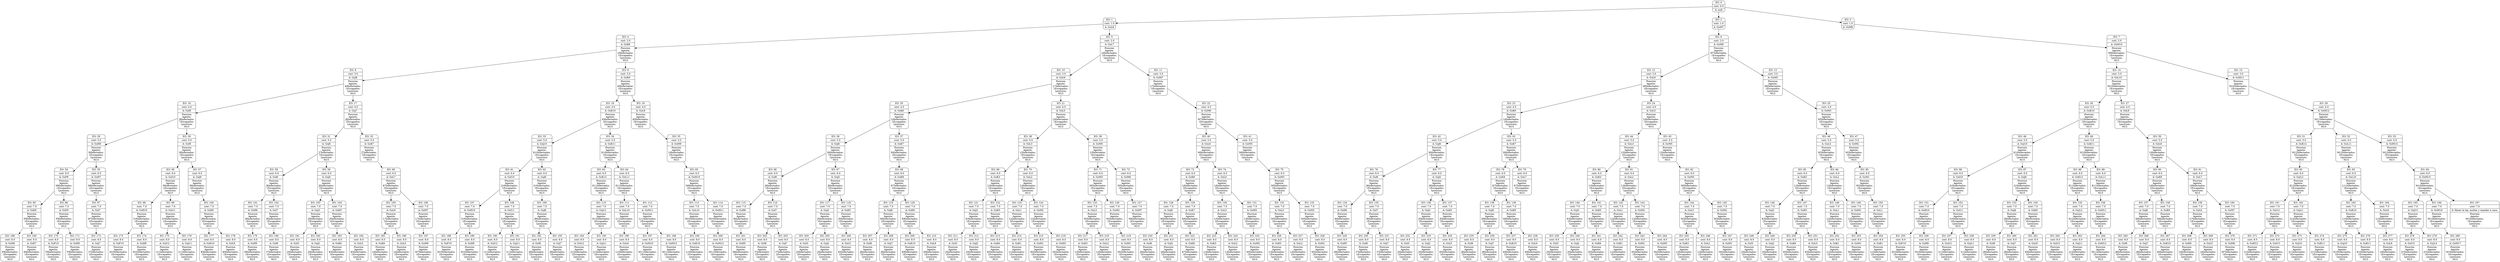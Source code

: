 digraph g {
node [shape = Mrecord];
nodo0[label="{EO: 0|cost: 0.0|A: null}"]
nodo1[label="{EO: 1|cost: 1.0|A: GoL8}"]
nodo4[label="{EO: 4|cost: 2.0|A: GoK8|
Posicion\nAgente:\nL8
Infectados:\n1
Escapados:\n1
	posicion:\nM15
}"]
nodo8[label="{EO: 8|cost: 3.0|A: GoJ8|
Posicion\nAgente:\nK8
Infectados:\n1
Escapados:\n1
	posicion:\nM15
}"]
nodo16[label="{EO: 16|cost: 4.0|A: GoI8|
Posicion\nAgente:\nJ8
Infectados:\n1
Escapados:\n1
	posicion:\nM15
}"]
nodo29[label="{EO: 29|cost: 5.0|A: GoH8|
Posicion\nAgente:\nI8
Infectados:\n1
Escapados:\n1
	posicion:\nM15
}"]
nodo54[label="{EO: 54|cost: 6.0|A: GoF8|
Posicion\nAgente:\nH8
Infectados:\n1
Escapados:\n1
	posicion:\nM15
}"]
nodo95[label="{EO: 95|cost: 7.0|A: GoE8|
Posicion\nAgente:\nF8
Infectados:\n1
Escapados:\n1
	posicion:\nM15
}"]
nodo168[label="{EO: 168|cost: 8.0|A: GoD8|
Posicion\nAgente:\nE8
Infectados:\n1
Escapados:\n1
	posicion:\nM15
}"]

nodo95 -> nodo168;
nodo169[label="{EO: 169|cost: 8.0|A: GoE7|
Posicion\nAgente:\nE8
Infectados:\n1
Escapados:\n1
	posicion:\nM15
}"]

nodo95 -> nodo169;

nodo54 -> nodo95;
nodo96[label="{EO: 96|cost: 7.0|A: GoF9|
Posicion\nAgente:\nF8
Infectados:\n1
Escapados:\n1
	posicion:\nM15
}"]
nodo170[label="{EO: 170|cost: 8.0|A: GoF10|
Posicion\nAgente:\nF9
Infectados:\n1
Escapados:\n1
	posicion:\nM15
}"]

nodo96 -> nodo170;
nodo171[label="{EO: 171|cost: 8.0|A: GoH9|
Posicion\nAgente:\nF9
Infectados:\n1
Escapados:\n1
	posicion:\nM15
}"]

nodo96 -> nodo171;

nodo54 -> nodo96;

nodo29 -> nodo54;
nodo55[label="{EO: 55|cost: 6.0|A: GoH7|
Posicion\nAgente:\nH8
Infectados:\n1
Escapados:\n1
	posicion:\nM15
}"]
nodo97[label="{EO: 97|cost: 7.0|A: GoI7|
Posicion\nAgente:\nH7
Infectados:\n1
Escapados:\n1
	posicion:\nM15
}"]
nodo172[label="{EO: 172|cost: 8.0|A: GoJ7|
Posicion\nAgente:\nI7
Infectados:\n1
Escapados:\n1
	posicion:\nM15
}"]

nodo97 -> nodo172;

nodo55 -> nodo97;

nodo29 -> nodo55;

nodo16 -> nodo29;
nodo30[label="{EO: 30|cost: 5.0|A: GoI9|
Posicion\nAgente:\nI8
Infectados:\n1
Escapados:\n1
	posicion:\nM15
}"]
nodo56[label="{EO: 56|cost: 6.0|A: GoI10|
Posicion\nAgente:\nI9
Infectados:\n1
Escapados:\n1
	posicion:\nM15
}"]
nodo98[label="{EO: 98|cost: 7.0|A: GoH10|
Posicion\nAgente:\nI10
Infectados:\n1
Escapados:\n1
	posicion:\nM15
}"]
nodo173[label="{EO: 173|cost: 8.0|A: GoF10|
Posicion\nAgente:\nH10
Infectados:\n1
Escapados:\n1
	posicion:\nM15
}"]

nodo98 -> nodo173;
nodo174[label="{EO: 174|cost: 8.0|A: GoH9|
Posicion\nAgente:\nH10
Infectados:\n1
Escapados:\n1
	posicion:\nM15
}"]

nodo98 -> nodo174;

nodo56 -> nodo98;
nodo99[label="{EO: 99|cost: 7.0|A: GoI11|
Posicion\nAgente:\nI10
Infectados:\n1
Escapados:\n1
	posicion:\nM15
}"]
nodo175[label="{EO: 175|cost: 8.0|A: GoI12|
Posicion\nAgente:\nI11
Infectados:\n1
Escapados:\n1
	posicion:\nM15
}"]

nodo99 -> nodo175;
nodo176[label="{EO: 176|cost: 8.0|A: GoJ11|
Posicion\nAgente:\nI11
Infectados:\n1
Escapados:\n1
	posicion:\nM15
}"]

nodo99 -> nodo176;

nodo56 -> nodo99;

nodo30 -> nodo56;
nodo57[label="{EO: 57|cost: 6.0|A: GoJ9|
Posicion\nAgente:\nI9
Infectados:\n1
Escapados:\n1
	posicion:\nM15
}"]
nodo100[label="{EO: 100|cost: 7.0|A: GoK9|
Posicion\nAgente:\nJ9
Infectados:\n1
Escapados:\n1
	posicion:\nM15
}"]
nodo177[label="{EO: 177|cost: 8.0|A: GoK10|
Posicion\nAgente:\nK9
Infectados:\n1
Escapados:\n1
	posicion:\nM15
}"]

nodo100 -> nodo177;
nodo178[label="{EO: 178|cost: 8.0|A: GoL9|
Posicion\nAgente:\nK9
Infectados:\n1
Escapados:\n1
	posicion:\nM15
}"]

nodo100 -> nodo178;

nodo57 -> nodo100;

nodo30 -> nodo57;

nodo16 -> nodo30;

nodo8 -> nodo16;
nodo17[label="{EO: 17|cost: 4.0|A: GoJ7|
Posicion\nAgente:\nJ8
Infectados:\n1
Escapados:\n1
	posicion:\nM15
}"]
nodo31[label="{EO: 31|cost: 5.0|A: GoJ6|
Posicion\nAgente:\nJ7
Infectados:\n1
Escapados:\n1
	posicion:\nM15
}"]
nodo58[label="{EO: 58|cost: 6.0|A: GoI6|
Posicion\nAgente:\nJ6
Infectados:\n1
Escapados:\n1
	posicion:\nM15
}"]
nodo101[label="{EO: 101|cost: 7.0|A: GoH6|
Posicion\nAgente:\nI6
Infectados:\n1
Escapados:\n1
	posicion:\nM15
}"]
nodo179[label="{EO: 179|cost: 8.0|A: GoH5|
Posicion\nAgente:\nH6
Infectados:\n1
Escapados:\n1
	posicion:\nM15
}"]

nodo101 -> nodo179;

nodo58 -> nodo101;
nodo102[label="{EO: 102|cost: 7.0|A: GoI7|
Posicion\nAgente:\nI6
Infectados:\n1
Escapados:\n1
	posicion:\nM15
}"]
nodo180[label="{EO: 180|cost: 8.0|A: GoI8|
Posicion\nAgente:\nI7
Infectados:\n1
Escapados:\n1
	posicion:\nM15
}"]

nodo102 -> nodo180;

nodo58 -> nodo102;

nodo31 -> nodo58;
nodo59[label="{EO: 59|cost: 6.0|A: GoJ5|
Posicion\nAgente:\nJ6
Infectados:\n1
Escapados:\n1
	posicion:\nM15
}"]
nodo103[label="{EO: 103|cost: 7.0|A: GoJ3|
Posicion\nAgente:\nJ5
Infectados:\n1
Escapados:\n1
	posicion:\nM15
}"]
nodo181[label="{EO: 181|cost: 8.0|A: GoI3|
Posicion\nAgente:\nJ3
Infectados:\n1
Escapados:\n1
	posicion:\nM15
}"]

nodo103 -> nodo181;
nodo182[label="{EO: 182|cost: 8.0|A: GoJ2|
Posicion\nAgente:\nJ3
Infectados:\n1
Escapados:\n1
	posicion:\nM15
}"]

nodo103 -> nodo182;

nodo59 -> nodo103;
nodo104[label="{EO: 104|cost: 7.0|A: GoK5|
Posicion\nAgente:\nJ5
Infectados:\n1
Escapados:\n1
	posicion:\nM15
}"]
nodo183[label="{EO: 183|cost: 8.0|A: GoK6|
Posicion\nAgente:\nK5
Infectados:\n1
Escapados:\n1
	posicion:\nM15
}"]

nodo104 -> nodo183;
nodo184[label="{EO: 184|cost: 8.0|A: GoL5|
Posicion\nAgente:\nK5
Infectados:\n1
Escapados:\n1
	posicion:\nM15
}"]

nodo104 -> nodo184;

nodo59 -> nodo104;

nodo31 -> nodo59;

nodo17 -> nodo31;
nodo32[label="{EO: 32|cost: 5.0|A: GoK7|
Posicion\nAgente:\nJ7
Infectados:\n1
Escapados:\n1
	posicion:\nM15
}"]
nodo60[label="{EO: 60|cost: 6.0|A: GoL7|
Posicion\nAgente:\nK7
Infectados:\n1
Escapados:\n1
	posicion:\nM15
}"]
nodo105[label="{EO: 105|cost: 7.0|A: GoL6|
Posicion\nAgente:\nL7
Infectados:\n1
Escapados:\n1
	posicion:\nM15
}"]
nodo185[label="{EO: 185|cost: 8.0|A: GoK6|
Posicion\nAgente:\nL6
Infectados:\n1
Escapados:\n1
	posicion:\nM15
}"]

nodo105 -> nodo185;
nodo186[label="{EO: 186|cost: 8.0|A: GoL5|
Posicion\nAgente:\nL6
Infectados:\n1
Escapados:\n1
	posicion:\nM15
}"]

nodo105 -> nodo186;

nodo60 -> nodo105;
nodo106[label="{EO: 106|cost: 7.0|A: GoM7|
Posicion\nAgente:\nL7
Infectados:\n1
Escapados:\n1
	posicion:\nM15
}"]
nodo187[label="{EO: 187|cost: 8.0|A: GoM6|
Posicion\nAgente:\nM7
Infectados:\n1
Escapados:\n1
	posicion:\nM15
}"]

nodo106 -> nodo187;

nodo60 -> nodo106;

nodo32 -> nodo60;

nodo17 -> nodo32;

nodo8 -> nodo17;

nodo4 -> nodo8;
nodo9[label="{EO: 9|cost: 3.0|A: GoK9|
Posicion\nAgente:\nK8
Infectados:\n1
Escapados:\n1
	posicion:\nM15
}"]
nodo18[label="{EO: 18|cost: 4.0|A: GoK10|
Posicion\nAgente:\nK9
Infectados:\n1
Escapados:\n1
	posicion:\nM15
}"]
nodo33[label="{EO: 33|cost: 5.0|A: GoJ10|
Posicion\nAgente:\nK10
Infectados:\n1
Escapados:\n1
	posicion:\nM15
}"]
nodo61[label="{EO: 61|cost: 6.0|A: GoI10|
Posicion\nAgente:\nJ10
Infectados:\n1
Escapados:\n1
	posicion:\nM15
}"]
nodo107[label="{EO: 107|cost: 7.0|A: GoH10|
Posicion\nAgente:\nI10
Infectados:\n1
Escapados:\n1
	posicion:\nM15
}"]
nodo188[label="{EO: 188|cost: 8.0|A: GoF10|
Posicion\nAgente:\nH10
Infectados:\n1
Escapados:\n1
	posicion:\nM15
}"]

nodo107 -> nodo188;
nodo189[label="{EO: 189|cost: 8.0|A: GoH9|
Posicion\nAgente:\nH10
Infectados:\n1
Escapados:\n1
	posicion:\nM15
}"]

nodo107 -> nodo189;

nodo61 -> nodo107;
nodo108[label="{EO: 108|cost: 7.0|A: GoI11|
Posicion\nAgente:\nI10
Infectados:\n1
Escapados:\n1
	posicion:\nM15
}"]
nodo190[label="{EO: 190|cost: 8.0|A: GoI12|
Posicion\nAgente:\nI11
Infectados:\n1
Escapados:\n1
	posicion:\nM15
}"]

nodo108 -> nodo190;
nodo191[label="{EO: 191|cost: 8.0|A: GoJ11|
Posicion\nAgente:\nI11
Infectados:\n1
Escapados:\n1
	posicion:\nM15
}"]

nodo108 -> nodo191;

nodo61 -> nodo108;

nodo33 -> nodo61;
nodo62[label="{EO: 62|cost: 6.0|A: GoJ9|
Posicion\nAgente:\nJ10
Infectados:\n1
Escapados:\n1
	posicion:\nM15
}"]
nodo109[label="{EO: 109|cost: 7.0|A: GoJ8|
Posicion\nAgente:\nJ9
Infectados:\n1
Escapados:\n1
	posicion:\nM15
}"]
nodo192[label="{EO: 192|cost: 8.0|A: GoI8|
Posicion\nAgente:\nJ8
Infectados:\n1
Escapados:\n1
	posicion:\nM15
}"]

nodo109 -> nodo192;
nodo193[label="{EO: 193|cost: 8.0|A: GoJ7|
Posicion\nAgente:\nJ8
Infectados:\n1
Escapados:\n1
	posicion:\nM15
}"]

nodo109 -> nodo193;

nodo62 -> nodo109;

nodo33 -> nodo62;

nodo18 -> nodo33;
nodo34[label="{EO: 34|cost: 5.0|A: GoK11|
Posicion\nAgente:\nK10
Infectados:\n1
Escapados:\n1
	posicion:\nM15
}"]
nodo63[label="{EO: 63|cost: 6.0|A: GoK12|
Posicion\nAgente:\nK11
Infectados:\n1
Escapados:\n1
	posicion:\nM15
}"]
nodo110[label="{EO: 110|cost: 7.0|A: GoJ12|
Posicion\nAgente:\nK12
Infectados:\n1
Escapados:\n1
	posicion:\nM15
}"]
nodo194[label="{EO: 194|cost: 8.0|A: GoI12|
Posicion\nAgente:\nJ12
Infectados:\n1
Escapados:\n1
	posicion:\nM15
}"]

nodo110 -> nodo194;
nodo195[label="{EO: 195|cost: 8.0|A: GoJ11|
Posicion\nAgente:\nJ12
Infectados:\n1
Escapados:\n1
	posicion:\nM15
}"]

nodo110 -> nodo195;

nodo63 -> nodo110;

nodo34 -> nodo63;
nodo64[label="{EO: 64|cost: 6.0|A: GoL11|
Posicion\nAgente:\nK11
Infectados:\n1
Escapados:\n1
	posicion:\nM15
}"]
nodo111[label="{EO: 111|cost: 7.0|A: GoL10|
Posicion\nAgente:\nL11
Infectados:\n1
Escapados:\n1
	posicion:\nM15
}"]
nodo196[label="{EO: 196|cost: 8.0|A: GoL9|
Posicion\nAgente:\nL10
Infectados:\n1
Escapados:\n1
	posicion:\nM15
}"]

nodo111 -> nodo196;

nodo64 -> nodo111;
nodo112[label="{EO: 112|cost: 7.0|A: GoM11|
Posicion\nAgente:\nL11
Infectados:\n1
Escapados:\n1
	posicion:\nM15
}"]
nodo197[label="{EO: 197|cost: 8.0|A: GoM10|
Posicion\nAgente:\nM11
Infectados:\n1
Escapados:\n1
	posicion:\nM15
}"]

nodo112 -> nodo197;
nodo198[label="{EO: 198|cost: 8.0|A: GoM12|
Posicion\nAgente:\nM11
Infectados:\n1
Escapados:\n1
	posicion:\nM15
}"]

nodo112 -> nodo198;

nodo64 -> nodo112;

nodo34 -> nodo64;

nodo18 -> nodo34;

nodo9 -> nodo18;
nodo19[label="{EO: 19|cost: 4.0|A: GoL9|
Posicion\nAgente:\nK9
Infectados:\n1
Escapados:\n1
	posicion:\nM15
}"]
nodo35[label="{EO: 35|cost: 5.0|A: GoM9|
Posicion\nAgente:\nL9
Infectados:\n1
Escapados:\n1
	posicion:\nM15
}"]
nodo65[label="{EO: 65|cost: 6.0|A: GoM10|
Posicion\nAgente:\nM9
Infectados:\n1
Escapados:\n1
	posicion:\nM15
}"]
nodo113[label="{EO: 113|cost: 7.0|A: GoL10|
Posicion\nAgente:\nM10
Infectados:\n1
Escapados:\n1
	posicion:\nM15
}"]
nodo199[label="{EO: 199|cost: 8.0|A: GoK10|
Posicion\nAgente:\nL10
Infectados:\n1
Escapados:\n1
	posicion:\nM15
}"]

nodo113 -> nodo199;

nodo65 -> nodo113;
nodo114[label="{EO: 114|cost: 7.0|A: GoM11|
Posicion\nAgente:\nM10
Infectados:\n1
Escapados:\n1
	posicion:\nM15
}"]
nodo200[label="{EO: 200|cost: 8.0|A: GoM12|
Posicion\nAgente:\nM11
Infectados:\n1
Escapados:\n1
	posicion:\nM15
}"]

nodo114 -> nodo200;

nodo65 -> nodo114;

nodo35 -> nodo65;

nodo19 -> nodo35;

nodo9 -> nodo19;

nodo4 -> nodo9;

nodo1 -> nodo4;
nodo5[label="{EO: 5|cost: 2.0|A: GoL7|
Posicion\nAgente:\nL8
Infectados:\n1
Escapados:\n1
	posicion:\nM15
}"]
nodo10[label="{EO: 10|cost: 3.0|A: GoL6|
Posicion\nAgente:\nL7
Infectados:\n1
Escapados:\n1
	posicion:\nM15
}"]
nodo20[label="{EO: 20|cost: 4.0|A: GoK6|
Posicion\nAgente:\nL6
Infectados:\n1
Escapados:\n1
	posicion:\nM15
}"]
nodo36[label="{EO: 36|cost: 5.0|A: GoJ6|
Posicion\nAgente:\nK6
Infectados:\n1
Escapados:\n1
	posicion:\nM15
}"]
nodo66[label="{EO: 66|cost: 6.0|A: GoI6|
Posicion\nAgente:\nJ6
Infectados:\n1
Escapados:\n1
	posicion:\nM15
}"]
nodo115[label="{EO: 115|cost: 7.0|A: GoH6|
Posicion\nAgente:\nI6
Infectados:\n1
Escapados:\n1
	posicion:\nM15
}"]
nodo201[label="{EO: 201|cost: 8.0|A: GoH5|
Posicion\nAgente:\nH6
Infectados:\n1
Escapados:\n1
	posicion:\nM15
}"]

nodo115 -> nodo201;

nodo66 -> nodo115;
nodo116[label="{EO: 116|cost: 7.0|A: GoI7|
Posicion\nAgente:\nI6
Infectados:\n1
Escapados:\n1
	posicion:\nM15
}"]
nodo202[label="{EO: 202|cost: 8.0|A: GoI8|
Posicion\nAgente:\nI7
Infectados:\n1
Escapados:\n1
	posicion:\nM15
}"]

nodo116 -> nodo202;
nodo203[label="{EO: 203|cost: 8.0|A: GoJ7|
Posicion\nAgente:\nI7
Infectados:\n1
Escapados:\n1
	posicion:\nM15
}"]

nodo116 -> nodo203;

nodo66 -> nodo116;

nodo36 -> nodo66;
nodo67[label="{EO: 67|cost: 6.0|A: GoJ5|
Posicion\nAgente:\nJ6
Infectados:\n1
Escapados:\n1
	posicion:\nM15
}"]
nodo117[label="{EO: 117|cost: 7.0|A: GoJ3|
Posicion\nAgente:\nJ5
Infectados:\n1
Escapados:\n1
	posicion:\nM15
}"]
nodo204[label="{EO: 204|cost: 8.0|A: GoI3|
Posicion\nAgente:\nJ3
Infectados:\n1
Escapados:\n1
	posicion:\nM15
}"]

nodo117 -> nodo204;
nodo205[label="{EO: 205|cost: 8.0|A: GoJ2|
Posicion\nAgente:\nJ3
Infectados:\n1
Escapados:\n1
	posicion:\nM15
}"]

nodo117 -> nodo205;

nodo67 -> nodo117;
nodo118[label="{EO: 118|cost: 7.0|A: GoK5|
Posicion\nAgente:\nJ5
Infectados:\n1
Escapados:\n1
	posicion:\nM15
}"]
nodo206[label="{EO: 206|cost: 8.0|A: GoL5|
Posicion\nAgente:\nK5
Infectados:\n1
Escapados:\n1
	posicion:\nM15
}"]

nodo118 -> nodo206;

nodo67 -> nodo118;

nodo36 -> nodo67;

nodo20 -> nodo36;
nodo37[label="{EO: 37|cost: 5.0|A: GoK7|
Posicion\nAgente:\nK6
Infectados:\n1
Escapados:\n1
	posicion:\nM15
}"]
nodo68[label="{EO: 68|cost: 6.0|A: GoK8|
Posicion\nAgente:\nK7
Infectados:\n1
Escapados:\n1
	posicion:\nM15
}"]
nodo119[label="{EO: 119|cost: 7.0|A: GoJ8|
Posicion\nAgente:\nK8
Infectados:\n1
Escapados:\n1
	posicion:\nM15
}"]
nodo207[label="{EO: 207|cost: 8.0|A: GoI8|
Posicion\nAgente:\nJ8
Infectados:\n1
Escapados:\n1
	posicion:\nM15
}"]

nodo119 -> nodo207;
nodo208[label="{EO: 208|cost: 8.0|A: GoJ7|
Posicion\nAgente:\nJ8
Infectados:\n1
Escapados:\n1
	posicion:\nM15
}"]

nodo119 -> nodo208;

nodo68 -> nodo119;
nodo120[label="{EO: 120|cost: 7.0|A: GoK9|
Posicion\nAgente:\nK8
Infectados:\n1
Escapados:\n1
	posicion:\nM15
}"]
nodo209[label="{EO: 209|cost: 8.0|A: GoK10|
Posicion\nAgente:\nK9
Infectados:\n1
Escapados:\n1
	posicion:\nM15
}"]

nodo120 -> nodo209;
nodo210[label="{EO: 210|cost: 8.0|A: GoL9|
Posicion\nAgente:\nK9
Infectados:\n1
Escapados:\n1
	posicion:\nM15
}"]

nodo120 -> nodo210;

nodo68 -> nodo120;

nodo37 -> nodo68;

nodo20 -> nodo37;

nodo10 -> nodo20;
nodo21[label="{EO: 21|cost: 4.0|A: GoL5|
Posicion\nAgente:\nL6
Infectados:\n1
Escapados:\n1
	posicion:\nM15
}"]
nodo38[label="{EO: 38|cost: 5.0|A: GoL3|
Posicion\nAgente:\nL5
Infectados:\n1
Escapados:\n1
	posicion:\nM15
}"]
nodo69[label="{EO: 69|cost: 6.0|A: GoK3|
Posicion\nAgente:\nL3
Infectados:\n1
Escapados:\n1
	posicion:\nM15
}"]
nodo121[label="{EO: 121|cost: 7.0|A: GoJ3|
Posicion\nAgente:\nK3
Infectados:\n1
Escapados:\n1
	posicion:\nM15
}"]
nodo211[label="{EO: 211|cost: 8.0|A: GoI3|
Posicion\nAgente:\nJ3
Infectados:\n1
Escapados:\n1
	posicion:\nM15
}"]

nodo121 -> nodo211;
nodo212[label="{EO: 212|cost: 8.0|A: GoJ2|
Posicion\nAgente:\nJ3
Infectados:\n1
Escapados:\n1
	posicion:\nM15
}"]

nodo121 -> nodo212;

nodo69 -> nodo121;
nodo122[label="{EO: 122|cost: 7.0|A: GoK5|
Posicion\nAgente:\nK3
Infectados:\n1
Escapados:\n1
	posicion:\nM15
}"]
nodo213[label="{EO: 213|cost: 8.0|A: GoK6|
Posicion\nAgente:\nK5
Infectados:\n1
Escapados:\n1
	posicion:\nM15
}"]

nodo122 -> nodo213;

nodo69 -> nodo122;

nodo38 -> nodo69;
nodo70[label="{EO: 70|cost: 6.0|A: GoL2|
Posicion\nAgente:\nL3
Infectados:\n1
Escapados:\n1
	posicion:\nM15
}"]
nodo123[label="{EO: 123|cost: 7.0|A: GoL1|
Posicion\nAgente:\nL2
Infectados:\n1
Escapados:\n1
	posicion:\nM15
}"]
nodo214[label="{EO: 214|cost: 8.0|A: GoK1|
Posicion\nAgente:\nL1
Infectados:\n1
Escapados:\n1
	posicion:\nM15
}"]

nodo123 -> nodo214;

nodo70 -> nodo123;
nodo124[label="{EO: 124|cost: 7.0|A: GoM2|
Posicion\nAgente:\nL2
Infectados:\n1
Escapados:\n1
	posicion:\nM15
}"]
nodo215[label="{EO: 215|cost: 8.0|A: GoM1|
Posicion\nAgente:\nM2
Infectados:\n1
Escapados:\n1
	posicion:\nM15
}"]

nodo124 -> nodo215;
nodo216[label="{EO: 216|cost: 8.0|A: GoM3|
Posicion\nAgente:\nM2
Infectados:\n1
Escapados:\n1
	posicion:\nM15
}"]

nodo124 -> nodo216;

nodo70 -> nodo124;

nodo38 -> nodo70;

nodo21 -> nodo38;
nodo39[label="{EO: 39|cost: 5.0|A: GoM5|
Posicion\nAgente:\nL5
Infectados:\n1
Escapados:\n1
	posicion:\nM15
}"]
nodo71[label="{EO: 71|cost: 6.0|A: GoM3|
Posicion\nAgente:\nM5
Infectados:\n1
Escapados:\n1
	posicion:\nM15
}"]
nodo125[label="{EO: 125|cost: 7.0|A: GoL3|
Posicion\nAgente:\nM3
Infectados:\n1
Escapados:\n1
	posicion:\nM15
}"]
nodo217[label="{EO: 217|cost: 8.0|A: GoK3|
Posicion\nAgente:\nL3
Infectados:\n1
Escapados:\n1
	posicion:\nM15
}"]

nodo125 -> nodo217;
nodo218[label="{EO: 218|cost: 8.0|A: GoL2|
Posicion\nAgente:\nL3
Infectados:\n1
Escapados:\n1
	posicion:\nM15
}"]

nodo125 -> nodo218;

nodo71 -> nodo125;
nodo126[label="{EO: 126|cost: 7.0|A: GoM2|
Posicion\nAgente:\nM3
Infectados:\n1
Escapados:\n1
	posicion:\nM15
}"]
nodo219[label="{EO: 219|cost: 8.0|A: GoM1|
Posicion\nAgente:\nM2
Infectados:\n1
Escapados:\n1
	posicion:\nM15
}"]

nodo126 -> nodo219;

nodo71 -> nodo126;

nodo39 -> nodo71;
nodo72[label="{EO: 72|cost: 6.0|A: GoM6|
Posicion\nAgente:\nM5
Infectados:\n1
Escapados:\n1
	posicion:\nM15
}"]
nodo127[label="{EO: 127|cost: 7.0|A: GoM7|
Posicion\nAgente:\nM6
Infectados:\n1
Escapados:\n1
	posicion:\nM15
}"]

nodo72 -> nodo127;

nodo39 -> nodo72;

nodo21 -> nodo39;

nodo10 -> nodo21;

nodo5 -> nodo10;
nodo11[label="{EO: 11|cost: 3.0|A: GoM7|
Posicion\nAgente:\nL7
Infectados:\n1
Escapados:\n1
	posicion:\nM15
}"]
nodo22[label="{EO: 22|cost: 4.0|A: GoM6|
Posicion\nAgente:\nM7
Infectados:\n1
Escapados:\n1
	posicion:\nM15
}"]
nodo40[label="{EO: 40|cost: 5.0|A: GoL6|
Posicion\nAgente:\nM6
Infectados:\n1
Escapados:\n1
	posicion:\nM15
}"]
nodo73[label="{EO: 73|cost: 6.0|A: GoK6|
Posicion\nAgente:\nL6
Infectados:\n1
Escapados:\n1
	posicion:\nM15
}"]
nodo128[label="{EO: 128|cost: 7.0|A: GoJ6|
Posicion\nAgente:\nK6
Infectados:\n1
Escapados:\n1
	posicion:\nM15
}"]
nodo220[label="{EO: 220|cost: 8.0|A: GoI6|
Posicion\nAgente:\nJ6
Infectados:\n1
Escapados:\n1
	posicion:\nM15
}"]

nodo128 -> nodo220;
nodo221[label="{EO: 221|cost: 8.0|A: GoJ5|
Posicion\nAgente:\nJ6
Infectados:\n1
Escapados:\n1
	posicion:\nM15
}"]

nodo128 -> nodo221;

nodo73 -> nodo128;
nodo129[label="{EO: 129|cost: 7.0|A: GoK7|
Posicion\nAgente:\nK6
Infectados:\n1
Escapados:\n1
	posicion:\nM15
}"]
nodo222[label="{EO: 222|cost: 8.0|A: GoK8|
Posicion\nAgente:\nK7
Infectados:\n1
Escapados:\n1
	posicion:\nM15
}"]

nodo129 -> nodo222;

nodo73 -> nodo129;

nodo40 -> nodo73;
nodo74[label="{EO: 74|cost: 6.0|A: GoL5|
Posicion\nAgente:\nL6
Infectados:\n1
Escapados:\n1
	posicion:\nM15
}"]
nodo130[label="{EO: 130|cost: 7.0|A: GoL3|
Posicion\nAgente:\nL5
Infectados:\n1
Escapados:\n1
	posicion:\nM15
}"]
nodo223[label="{EO: 223|cost: 8.0|A: GoK3|
Posicion\nAgente:\nL3
Infectados:\n1
Escapados:\n1
	posicion:\nM15
}"]

nodo130 -> nodo223;
nodo224[label="{EO: 224|cost: 8.0|A: GoL2|
Posicion\nAgente:\nL3
Infectados:\n1
Escapados:\n1
	posicion:\nM15
}"]

nodo130 -> nodo224;

nodo74 -> nodo130;
nodo131[label="{EO: 131|cost: 7.0|A: GoM5|
Posicion\nAgente:\nL5
Infectados:\n1
Escapados:\n1
	posicion:\nM15
}"]
nodo225[label="{EO: 225|cost: 8.0|A: GoM3|
Posicion\nAgente:\nM5
Infectados:\n1
Escapados:\n1
	posicion:\nM15
}"]

nodo131 -> nodo225;

nodo74 -> nodo131;

nodo40 -> nodo74;

nodo22 -> nodo40;
nodo41[label="{EO: 41|cost: 5.0|A: GoM5|
Posicion\nAgente:\nM6
Infectados:\n1
Escapados:\n1
	posicion:\nM15
}"]
nodo75[label="{EO: 75|cost: 6.0|A: GoM3|
Posicion\nAgente:\nM5
Infectados:\n1
Escapados:\n1
	posicion:\nM15
}"]
nodo132[label="{EO: 132|cost: 7.0|A: GoL3|
Posicion\nAgente:\nM3
Infectados:\n1
Escapados:\n1
	posicion:\nM15
}"]
nodo226[label="{EO: 226|cost: 8.0|A: GoK3|
Posicion\nAgente:\nL3
Infectados:\n1
Escapados:\n1
	posicion:\nM15
}"]

nodo132 -> nodo226;
nodo227[label="{EO: 227|cost: 8.0|A: GoL2|
Posicion\nAgente:\nL3
Infectados:\n1
Escapados:\n1
	posicion:\nM15
}"]

nodo132 -> nodo227;

nodo75 -> nodo132;
nodo133[label="{EO: 133|cost: 7.0|A: GoM2|
Posicion\nAgente:\nM3
Infectados:\n1
Escapados:\n1
	posicion:\nM15
}"]
nodo228[label="{EO: 228|cost: 8.0|A: GoM1|
Posicion\nAgente:\nM2
Infectados:\n1
Escapados:\n1
	posicion:\nM15
}"]

nodo133 -> nodo228;

nodo75 -> nodo133;

nodo41 -> nodo75;

nodo22 -> nodo41;

nodo11 -> nodo22;

nodo5 -> nodo11;

nodo1 -> nodo5;

nodo0 -> nodo1;
nodo2[label="{EO: 2|cost: 1.0|A: GoM7}"]
nodo6[label="{EO: 6|cost: 2.0|A: GoM6|
Posicion\nAgente:\nM7
Infectados:\n1
Escapados:\n1
	posicion:\nM15
}"]
nodo12[label="{EO: 12|cost: 3.0|A: GoL6|
Posicion\nAgente:\nM6
Infectados:\n1
Escapados:\n1
	posicion:\nM15
}"]
nodo23[label="{EO: 23|cost: 4.0|A: GoK6|
Posicion\nAgente:\nL6
Infectados:\n1
Escapados:\n1
	posicion:\nM15
}"]
nodo42[label="{EO: 42|cost: 5.0|A: GoJ6|
Posicion\nAgente:\nK6
Infectados:\n1
Escapados:\n1
	posicion:\nM15
}"]
nodo76[label="{EO: 76|cost: 6.0|A: GoI6|
Posicion\nAgente:\nJ6
Infectados:\n1
Escapados:\n1
	posicion:\nM15
}"]
nodo134[label="{EO: 134|cost: 7.0|A: GoH6|
Posicion\nAgente:\nI6
Infectados:\n1
Escapados:\n1
	posicion:\nM15
}"]
nodo229[label="{EO: 229|cost: 8.0|A: GoH5|
Posicion\nAgente:\nH6
Infectados:\n1
Escapados:\n1
	posicion:\nM15
}"]

nodo134 -> nodo229;

nodo76 -> nodo134;
nodo135[label="{EO: 135|cost: 7.0|A: GoI7|
Posicion\nAgente:\nI6
Infectados:\n1
Escapados:\n1
	posicion:\nM15
}"]
nodo230[label="{EO: 230|cost: 8.0|A: GoI8|
Posicion\nAgente:\nI7
Infectados:\n1
Escapados:\n1
	posicion:\nM15
}"]

nodo135 -> nodo230;
nodo231[label="{EO: 231|cost: 8.0|A: GoJ7|
Posicion\nAgente:\nI7
Infectados:\n1
Escapados:\n1
	posicion:\nM15
}"]

nodo135 -> nodo231;

nodo76 -> nodo135;

nodo42 -> nodo76;
nodo77[label="{EO: 77|cost: 6.0|A: GoJ5|
Posicion\nAgente:\nJ6
Infectados:\n1
Escapados:\n1
	posicion:\nM15
}"]
nodo136[label="{EO: 136|cost: 7.0|A: GoJ3|
Posicion\nAgente:\nJ5
Infectados:\n1
Escapados:\n1
	posicion:\nM15
}"]
nodo232[label="{EO: 232|cost: 8.0|A: GoI3|
Posicion\nAgente:\nJ3
Infectados:\n1
Escapados:\n1
	posicion:\nM15
}"]

nodo136 -> nodo232;
nodo233[label="{EO: 233|cost: 8.0|A: GoJ2|
Posicion\nAgente:\nJ3
Infectados:\n1
Escapados:\n1
	posicion:\nM15
}"]

nodo136 -> nodo233;

nodo77 -> nodo136;
nodo137[label="{EO: 137|cost: 7.0|A: GoK5|
Posicion\nAgente:\nJ5
Infectados:\n1
Escapados:\n1
	posicion:\nM15
}"]
nodo234[label="{EO: 234|cost: 8.0|A: GoL5|
Posicion\nAgente:\nK5
Infectados:\n1
Escapados:\n1
	posicion:\nM15
}"]

nodo137 -> nodo234;

nodo77 -> nodo137;

nodo42 -> nodo77;

nodo23 -> nodo42;
nodo43[label="{EO: 43|cost: 5.0|A: GoK7|
Posicion\nAgente:\nK6
Infectados:\n1
Escapados:\n1
	posicion:\nM15
}"]
nodo78[label="{EO: 78|cost: 6.0|A: GoK8|
Posicion\nAgente:\nK7
Infectados:\n1
Escapados:\n1
	posicion:\nM15
}"]
nodo138[label="{EO: 138|cost: 7.0|A: GoJ8|
Posicion\nAgente:\nK8
Infectados:\n1
Escapados:\n1
	posicion:\nM15
}"]
nodo235[label="{EO: 235|cost: 8.0|A: GoI8|
Posicion\nAgente:\nJ8
Infectados:\n1
Escapados:\n1
	posicion:\nM15
}"]

nodo138 -> nodo235;
nodo236[label="{EO: 236|cost: 8.0|A: GoJ7|
Posicion\nAgente:\nJ8
Infectados:\n1
Escapados:\n1
	posicion:\nM15
}"]

nodo138 -> nodo236;

nodo78 -> nodo138;
nodo139[label="{EO: 139|cost: 7.0|A: GoK9|
Posicion\nAgente:\nK8
Infectados:\n1
Escapados:\n1
	posicion:\nM15
}"]
nodo237[label="{EO: 237|cost: 8.0|A: GoK10|
Posicion\nAgente:\nK9
Infectados:\n1
Escapados:\n1
	posicion:\nM15
}"]

nodo139 -> nodo237;
nodo238[label="{EO: 238|cost: 8.0|A: GoL9|
Posicion\nAgente:\nK9
Infectados:\n1
Escapados:\n1
	posicion:\nM15
}"]

nodo139 -> nodo238;

nodo78 -> nodo139;

nodo43 -> nodo78;
nodo79[label="{EO: 79|cost: 6.0|A: GoL7|
Posicion\nAgente:\nK7
Infectados:\n1
Escapados:\n1
	posicion:\nM15
}"]

nodo43 -> nodo79;

nodo23 -> nodo43;

nodo12 -> nodo23;
nodo24[label="{EO: 24|cost: 4.0|A: GoL5|
Posicion\nAgente:\nL6
Infectados:\n1
Escapados:\n1
	posicion:\nM15
}"]
nodo44[label="{EO: 44|cost: 5.0|A: GoL3|
Posicion\nAgente:\nL5
Infectados:\n1
Escapados:\n1
	posicion:\nM15
}"]
nodo80[label="{EO: 80|cost: 6.0|A: GoK3|
Posicion\nAgente:\nL3
Infectados:\n1
Escapados:\n1
	posicion:\nM15
}"]
nodo140[label="{EO: 140|cost: 7.0|A: GoJ3|
Posicion\nAgente:\nK3
Infectados:\n1
Escapados:\n1
	posicion:\nM15
}"]
nodo239[label="{EO: 239|cost: 8.0|A: GoI3|
Posicion\nAgente:\nJ3
Infectados:\n1
Escapados:\n1
	posicion:\nM15
}"]

nodo140 -> nodo239;
nodo240[label="{EO: 240|cost: 8.0|A: GoJ2|
Posicion\nAgente:\nJ3
Infectados:\n1
Escapados:\n1
	posicion:\nM15
}"]

nodo140 -> nodo240;

nodo80 -> nodo140;
nodo141[label="{EO: 141|cost: 7.0|A: GoK5|
Posicion\nAgente:\nK3
Infectados:\n1
Escapados:\n1
	posicion:\nM15
}"]
nodo241[label="{EO: 241|cost: 8.0|A: GoK6|
Posicion\nAgente:\nK5
Infectados:\n1
Escapados:\n1
	posicion:\nM15
}"]

nodo141 -> nodo241;

nodo80 -> nodo141;

nodo44 -> nodo80;
nodo81[label="{EO: 81|cost: 6.0|A: GoL2|
Posicion\nAgente:\nL3
Infectados:\n1
Escapados:\n1
	posicion:\nM15
}"]
nodo142[label="{EO: 142|cost: 7.0|A: GoL1|
Posicion\nAgente:\nL2
Infectados:\n1
Escapados:\n1
	posicion:\nM15
}"]
nodo242[label="{EO: 242|cost: 8.0|A: GoK1|
Posicion\nAgente:\nL1
Infectados:\n1
Escapados:\n1
	posicion:\nM15
}"]

nodo142 -> nodo242;

nodo81 -> nodo142;
nodo143[label="{EO: 143|cost: 7.0|A: GoM2|
Posicion\nAgente:\nL2
Infectados:\n1
Escapados:\n1
	posicion:\nM15
}"]
nodo243[label="{EO: 243|cost: 8.0|A: GoM1|
Posicion\nAgente:\nM2
Infectados:\n1
Escapados:\n1
	posicion:\nM15
}"]

nodo143 -> nodo243;
nodo244[label="{EO: 244|cost: 8.0|A: GoM3|
Posicion\nAgente:\nM2
Infectados:\n1
Escapados:\n1
	posicion:\nM15
}"]

nodo143 -> nodo244;

nodo81 -> nodo143;

nodo44 -> nodo81;

nodo24 -> nodo44;
nodo45[label="{EO: 45|cost: 5.0|A: GoM5|
Posicion\nAgente:\nL5
Infectados:\n1
Escapados:\n1
	posicion:\nM15
}"]
nodo82[label="{EO: 82|cost: 6.0|A: GoM3|
Posicion\nAgente:\nM5
Infectados:\n1
Escapados:\n1
	posicion:\nM15
}"]
nodo144[label="{EO: 144|cost: 7.0|A: GoL3|
Posicion\nAgente:\nM3
Infectados:\n1
Escapados:\n1
	posicion:\nM15
}"]
nodo245[label="{EO: 245|cost: 8.0|A: GoK3|
Posicion\nAgente:\nL3
Infectados:\n1
Escapados:\n1
	posicion:\nM15
}"]

nodo144 -> nodo245;
nodo246[label="{EO: 246|cost: 8.0|A: GoL2|
Posicion\nAgente:\nL3
Infectados:\n1
Escapados:\n1
	posicion:\nM15
}"]

nodo144 -> nodo246;

nodo82 -> nodo144;
nodo145[label="{EO: 145|cost: 7.0|A: GoM2|
Posicion\nAgente:\nM3
Infectados:\n1
Escapados:\n1
	posicion:\nM15
}"]
nodo247[label="{EO: 247|cost: 8.0|A: GoM1|
Posicion\nAgente:\nM2
Infectados:\n1
Escapados:\n1
	posicion:\nM15
}"]

nodo145 -> nodo247;

nodo82 -> nodo145;

nodo45 -> nodo82;

nodo24 -> nodo45;

nodo12 -> nodo24;

nodo6 -> nodo12;
nodo13[label="{EO: 13|cost: 3.0|A: GoM5|
Posicion\nAgente:\nM6
Infectados:\n1
Escapados:\n1
	posicion:\nM15
}"]
nodo25[label="{EO: 25|cost: 4.0|A: GoM3|
Posicion\nAgente:\nM5
Infectados:\n1
Escapados:\n1
	posicion:\nM15
}"]
nodo46[label="{EO: 46|cost: 5.0|A: GoL3|
Posicion\nAgente:\nM3
Infectados:\n1
Escapados:\n1
	posicion:\nM15
}"]
nodo83[label="{EO: 83|cost: 6.0|A: GoK3|
Posicion\nAgente:\nL3
Infectados:\n1
Escapados:\n1
	posicion:\nM15
}"]
nodo146[label="{EO: 146|cost: 7.0|A: GoJ3|
Posicion\nAgente:\nK3
Infectados:\n1
Escapados:\n1
	posicion:\nM15
}"]
nodo248[label="{EO: 248|cost: 8.0|A: GoI3|
Posicion\nAgente:\nJ3
Infectados:\n1
Escapados:\n1
	posicion:\nM15
}"]

nodo146 -> nodo248;
nodo249[label="{EO: 249|cost: 8.0|A: GoJ2|
Posicion\nAgente:\nJ3
Infectados:\n1
Escapados:\n1
	posicion:\nM15
}"]

nodo146 -> nodo249;

nodo83 -> nodo146;
nodo147[label="{EO: 147|cost: 7.0|A: GoK5|
Posicion\nAgente:\nK3
Infectados:\n1
Escapados:\n1
	posicion:\nM15
}"]
nodo250[label="{EO: 250|cost: 8.0|A: GoK6|
Posicion\nAgente:\nK5
Infectados:\n1
Escapados:\n1
	posicion:\nM15
}"]

nodo147 -> nodo250;
nodo251[label="{EO: 251|cost: 8.0|A: GoL5|
Posicion\nAgente:\nK5
Infectados:\n1
Escapados:\n1
	posicion:\nM15
}"]

nodo147 -> nodo251;

nodo83 -> nodo147;

nodo46 -> nodo83;
nodo84[label="{EO: 84|cost: 6.0|A: GoL2|
Posicion\nAgente:\nL3
Infectados:\n1
Escapados:\n1
	posicion:\nM15
}"]
nodo148[label="{EO: 148|cost: 7.0|A: GoL1|
Posicion\nAgente:\nL2
Infectados:\n1
Escapados:\n1
	posicion:\nM15
}"]
nodo252[label="{EO: 252|cost: 8.0|A: GoK1|
Posicion\nAgente:\nL1
Infectados:\n1
Escapados:\n1
	posicion:\nM15
}"]

nodo148 -> nodo252;

nodo84 -> nodo148;
nodo149[label="{EO: 149|cost: 7.0|A: GoM2|
Posicion\nAgente:\nL2
Infectados:\n1
Escapados:\n1
	posicion:\nM15
}"]
nodo253[label="{EO: 253|cost: 8.0|A: GoM1|
Posicion\nAgente:\nM2
Infectados:\n1
Escapados:\n1
	posicion:\nM15
}"]

nodo149 -> nodo253;

nodo84 -> nodo149;

nodo46 -> nodo84;

nodo25 -> nodo46;
nodo47[label="{EO: 47|cost: 5.0|A: GoM2|
Posicion\nAgente:\nM3
Infectados:\n1
Escapados:\n1
	posicion:\nM15
}"]
nodo85[label="{EO: 85|cost: 6.0|A: GoM1|
Posicion\nAgente:\nM2
Infectados:\n1
Escapados:\n1
	posicion:\nM15
}"]
nodo150[label="{EO: 150|cost: 7.0|A: GoL1|
Posicion\nAgente:\nM1
Infectados:\n1
Escapados:\n1
	posicion:\nM15
}"]
nodo254[label="{EO: 254|cost: 8.0|A: GoK1|
Posicion\nAgente:\nL1
Infectados:\n1
Escapados:\n1
	posicion:\nM15
}"]

nodo150 -> nodo254;

nodo85 -> nodo150;

nodo47 -> nodo85;

nodo25 -> nodo47;

nodo13 -> nodo25;

nodo6 -> nodo13;

nodo2 -> nodo6;

nodo0 -> nodo2;
nodo3[label="{EO: 3|cost: 1.0|A: GoM9}"]
nodo7[label="{EO: 7|cost: 2.0|A: GoM10|
Posicion\nAgente:\nM9
Infectados:\n1
Escapados:\n1
	posicion:\nM15
}"]
nodo14[label="{EO: 14|cost: 3.0|A: GoL10|
Posicion\nAgente:\nM10
Infectados:\n1
Escapados:\n1
	posicion:\nM15
}"]
nodo26[label="{EO: 26|cost: 4.0|A: GoK10|
Posicion\nAgente:\nL10
Infectados:\n1
Escapados:\n1
	posicion:\nM15
}"]
nodo48[label="{EO: 48|cost: 5.0|A: GoJ10|
Posicion\nAgente:\nK10
Infectados:\n1
Escapados:\n1
	posicion:\nM15
}"]
nodo86[label="{EO: 86|cost: 6.0|A: GoI10|
Posicion\nAgente:\nJ10
Infectados:\n1
Escapados:\n1
	posicion:\nM15
}"]
nodo151[label="{EO: 151|cost: 7.0|A: GoH10|
Posicion\nAgente:\nI10
Infectados:\n1
Escapados:\n1
	posicion:\nM15
}"]
nodo255[label="{EO: 255|cost: 8.0|A: GoF10|
Posicion\nAgente:\nH10
Infectados:\n1
Escapados:\n1
	posicion:\nM15
}"]

nodo151 -> nodo255;
nodo256[label="{EO: 256|cost: 8.0|A: GoH9|
Posicion\nAgente:\nH10
Infectados:\n1
Escapados:\n1
	posicion:\nM15
}"]

nodo151 -> nodo256;

nodo86 -> nodo151;
nodo152[label="{EO: 152|cost: 7.0|A: GoI11|
Posicion\nAgente:\nI10
Infectados:\n1
Escapados:\n1
	posicion:\nM15
}"]
nodo257[label="{EO: 257|cost: 8.0|A: GoI12|
Posicion\nAgente:\nI11
Infectados:\n1
Escapados:\n1
	posicion:\nM15
}"]

nodo152 -> nodo257;
nodo258[label="{EO: 258|cost: 8.0|A: GoJ11|
Posicion\nAgente:\nI11
Infectados:\n1
Escapados:\n1
	posicion:\nM15
}"]

nodo152 -> nodo258;

nodo86 -> nodo152;

nodo48 -> nodo86;
nodo87[label="{EO: 87|cost: 6.0|A: GoJ9|
Posicion\nAgente:\nJ10
Infectados:\n1
Escapados:\n1
	posicion:\nM15
}"]
nodo153[label="{EO: 153|cost: 7.0|A: GoJ8|
Posicion\nAgente:\nJ9
Infectados:\n1
Escapados:\n1
	posicion:\nM15
}"]
nodo259[label="{EO: 259|cost: 8.0|A: GoI8|
Posicion\nAgente:\nJ8
Infectados:\n1
Escapados:\n1
	posicion:\nM15
}"]

nodo153 -> nodo259;
nodo260[label="{EO: 260|cost: 8.0|A: GoJ7|
Posicion\nAgente:\nJ8
Infectados:\n1
Escapados:\n1
	posicion:\nM15
}"]

nodo153 -> nodo260;

nodo87 -> nodo153;
nodo154[label="{EO: 154|cost: 7.0|A: GoK9|
Posicion\nAgente:\nJ9
Infectados:\n1
Escapados:\n1
	posicion:\nM15
}"]
nodo261[label="{EO: 261|cost: 8.0|A: GoL9|
Posicion\nAgente:\nK9
Infectados:\n1
Escapados:\n1
	posicion:\nM15
}"]

nodo154 -> nodo261;

nodo87 -> nodo154;

nodo48 -> nodo87;

nodo26 -> nodo48;
nodo49[label="{EO: 49|cost: 5.0|A: GoK11|
Posicion\nAgente:\nK10
Infectados:\n1
Escapados:\n1
	posicion:\nM15
}"]
nodo88[label="{EO: 88|cost: 6.0|A: GoK12|
Posicion\nAgente:\nK11
Infectados:\n1
Escapados:\n1
	posicion:\nM15
}"]
nodo155[label="{EO: 155|cost: 7.0|A: GoJ12|
Posicion\nAgente:\nK12
Infectados:\n1
Escapados:\n1
	posicion:\nM15
}"]
nodo262[label="{EO: 262|cost: 8.0|A: GoI12|
Posicion\nAgente:\nJ12
Infectados:\n1
Escapados:\n1
	posicion:\nM15
}"]

nodo155 -> nodo262;
nodo263[label="{EO: 263|cost: 8.0|A: GoJ11|
Posicion\nAgente:\nJ12
Infectados:\n1
Escapados:\n1
	posicion:\nM15
}"]

nodo155 -> nodo263;

nodo88 -> nodo155;

nodo49 -> nodo88;
nodo89[label="{EO: 89|cost: 6.0|A: GoL11|
Posicion\nAgente:\nK11
Infectados:\n1
Escapados:\n1
	posicion:\nM15
}"]
nodo156[label="{EO: 156|cost: 7.0|A: GoM11|
Posicion\nAgente:\nL11
Infectados:\n1
Escapados:\n1
	posicion:\nM15
}"]
nodo264[label="{EO: 264|cost: 8.0|A: GoM12|
Posicion\nAgente:\nM11
Infectados:\n1
Escapados:\n1
	posicion:\nM15
}"]

nodo156 -> nodo264;

nodo89 -> nodo156;

nodo49 -> nodo89;

nodo26 -> nodo49;

nodo14 -> nodo26;
nodo27[label="{EO: 27|cost: 4.0|A: GoL9|
Posicion\nAgente:\nL10
Infectados:\n1
Escapados:\n1
	posicion:\nM15
}"]
nodo50[label="{EO: 50|cost: 5.0|A: GoL8|
Posicion\nAgente:\nL9
Infectados:\n1
Escapados:\n1
	posicion:\nM15
}"]
nodo90[label="{EO: 90|cost: 6.0|A: GoK8|
Posicion\nAgente:\nL8
Infectados:\n1
Escapados:\n1
	posicion:\nM15
}"]
nodo157[label="{EO: 157|cost: 7.0|A: GoJ8|
Posicion\nAgente:\nK8
Infectados:\n1
Escapados:\n1
	posicion:\nM15
}"]
nodo265[label="{EO: 265|cost: 8.0|A: GoI8|
Posicion\nAgente:\nJ8
Infectados:\n1
Escapados:\n1
	posicion:\nM15
}"]

nodo157 -> nodo265;
nodo266[label="{EO: 266|cost: 8.0|A: GoJ7|
Posicion\nAgente:\nJ8
Infectados:\n1
Escapados:\n1
	posicion:\nM15
}"]

nodo157 -> nodo266;

nodo90 -> nodo157;
nodo158[label="{EO: 158|cost: 7.0|A: GoK9|
Posicion\nAgente:\nK8
Infectados:\n1
Escapados:\n1
	posicion:\nM15
}"]
nodo267[label="{EO: 267|cost: 8.0|A: GoK10|
Posicion\nAgente:\nK9
Infectados:\n1
Escapados:\n1
	posicion:\nM15
}"]

nodo158 -> nodo267;

nodo90 -> nodo158;

nodo50 -> nodo90;
nodo91[label="{EO: 91|cost: 6.0|A: GoL7|
Posicion\nAgente:\nL8
Infectados:\n1
Escapados:\n1
	posicion:\nM15
}"]
nodo159[label="{EO: 159|cost: 7.0|A: GoL6|
Posicion\nAgente:\nL7
Infectados:\n1
Escapados:\n1
	posicion:\nM15
}"]
nodo268[label="{EO: 268|cost: 8.0|A: GoK6|
Posicion\nAgente:\nL6
Infectados:\n1
Escapados:\n1
	posicion:\nM15
}"]

nodo159 -> nodo268;
nodo269[label="{EO: 269|cost: 8.0|A: GoL5|
Posicion\nAgente:\nL6
Infectados:\n1
Escapados:\n1
	posicion:\nM15
}"]

nodo159 -> nodo269;

nodo91 -> nodo159;
nodo160[label="{EO: 160|cost: 7.0|A: GoM7|
Posicion\nAgente:\nL7
Infectados:\n1
Escapados:\n1
	posicion:\nM15
}"]
nodo270[label="{EO: 270|cost: 8.0|A: GoM6|
Posicion\nAgente:\nM7
Infectados:\n1
Escapados:\n1
	posicion:\nM15
}"]

nodo160 -> nodo270;

nodo91 -> nodo160;

nodo50 -> nodo91;

nodo27 -> nodo50;

nodo14 -> nodo27;

nodo7 -> nodo14;
nodo15[label="{EO: 15|cost: 3.0|A: GoM11|
Posicion\nAgente:\nM10
Infectados:\n1
Escapados:\n1
	posicion:\nM15
}"]
nodo28[label="{EO: 28|cost: 4.0|A: GoM12|
Posicion\nAgente:\nM11
Infectados:\n1
Escapados:\n1
	posicion:\nM15
}"]
nodo51[label="{EO: 51|cost: 5.0|A: GoK12|
Posicion\nAgente:\nM12
Infectados:\n1
Escapados:\n1
	posicion:\nM15
}"]
nodo92[label="{EO: 92|cost: 6.0|A: GoJ12|
Posicion\nAgente:\nK12
Infectados:\n1
Escapados:\n1
	posicion:\nM15
}"]
nodo161[label="{EO: 161|cost: 7.0|A: GoI12|
Posicion\nAgente:\nJ12
Infectados:\n1
Escapados:\n1
	posicion:\nM15
}"]
nodo271[label="{EO: 271|cost: 8.0|A: GoH12|
Posicion\nAgente:\nI12
Infectados:\n1
Escapados:\n1
	posicion:\nM15
}"]

nodo161 -> nodo271;
nodo272[label="{EO: 272|cost: 8.0|A: GoI13|
Posicion\nAgente:\nI12
Infectados:\n1
Escapados:\n1
	posicion:\nM15
}"]

nodo161 -> nodo272;

nodo92 -> nodo161;
nodo162[label="{EO: 162|cost: 7.0|A: GoJ11|
Posicion\nAgente:\nJ12
Infectados:\n1
Escapados:\n1
	posicion:\nM15
}"]
nodo273[label="{EO: 273|cost: 8.0|A: GoJ10|
Posicion\nAgente:\nJ11
Infectados:\n1
Escapados:\n1
	posicion:\nM15
}"]

nodo162 -> nodo273;
nodo274[label="{EO: 274|cost: 8.0|A: GoK11|
Posicion\nAgente:\nJ11
Infectados:\n1
Escapados:\n1
	posicion:\nM15
}"]

nodo162 -> nodo274;

nodo92 -> nodo162;

nodo51 -> nodo92;

nodo28 -> nodo51;
nodo52[label="{EO: 52|cost: 5.0|A: GoL11|
Posicion\nAgente:\nM12
Infectados:\n1
Escapados:\n1
	posicion:\nM15
}"]
nodo93[label="{EO: 93|cost: 6.0|A: GoL10|
Posicion\nAgente:\nL11
Infectados:\n1
Escapados:\n1
	posicion:\nM15
}"]
nodo163[label="{EO: 163|cost: 7.0|A: GoK10|
Posicion\nAgente:\nL10
Infectados:\n1
Escapados:\n1
	posicion:\nM15
}"]
nodo275[label="{EO: 275|cost: 8.0|A: GoJ10|
Posicion\nAgente:\nK10
Infectados:\n1
Escapados:\n1
	posicion:\nM15
}"]

nodo163 -> nodo275;
nodo276[label="{EO: 276|cost: 8.0|A: GoK11|
Posicion\nAgente:\nK10
Infectados:\n1
Escapados:\n1
	posicion:\nM15
}"]

nodo163 -> nodo276;

nodo93 -> nodo163;
nodo164[label="{EO: 164|cost: 7.0|A: GoL9|
Posicion\nAgente:\nL10
Infectados:\n1
Escapados:\n1
	posicion:\nM15
}"]
nodo277[label="{EO: 277|cost: 8.0|A: GoL8|
Posicion\nAgente:\nL9
Infectados:\n1
Escapados:\n1
	posicion:\nM15
}"]

nodo164 -> nodo277;

nodo93 -> nodo164;

nodo52 -> nodo93;

nodo28 -> nodo52;
nodo53[label="{EO: 53|cost: 5.0|A: GoM14|
Posicion\nAgente:\nM12
Infectados:\n1
Escapados:\n1
	posicion:\nM15
}"]
nodo94[label="{EO: 94|cost: 6.0|A: GoM15|
Posicion\nAgente:\nM14
Infectados:\n1
Escapados:\n1
	posicion:\nM15
}"]
nodo165[label="{EO: 165|cost: 7.0|A: GoJ15|
Posicion\nAgente:\nM15
Infectados:\n1
Escapados:\n1
	posicion:\nM15
}"]
nodo278[label="{EO: 278|cost: 8.0|A: GoI15|
Posicion\nAgente:\nJ15
Infectados:\n1
Escapados:\n1
	posicion:\nM15
}"]

nodo165 -> nodo278;
nodo279[label="{EO: 279|cost: 8.0|A: GoJ14|
Posicion\nAgente:\nJ15
Infectados:\n1
Escapados:\n1
	posicion:\nM15
}"]

nodo165 -> nodo279;

nodo94 -> nodo165;
nodo166[label="{EO: 166|cost: 7.0|A: GoM16|
Posicion\nAgente:\nM15
Infectados:\n1
Escapados:\n1
	posicion:\nM15
}"]
nodo280[label="{EO: 280|cost: 8.0|A: GoM17|
Posicion\nAgente:\nM16
Infectados:\n1
Escapados:\n1
	posicion:\nM15
}"]

nodo166 -> nodo280;

nodo94 -> nodo166;
nodo167[label="{EO: 167|cost: 7.0|A: Hacer la ley, multar y mandar a casa.|
Posicion\nAgente:\nM15
Infectados:\n1
Escapados:\n1
	posicion:\nM15
}"]

nodo94 -> nodo167;

nodo53 -> nodo94;

nodo28 -> nodo53;

nodo15 -> nodo28;

nodo7 -> nodo15;

nodo3 -> nodo7;

nodo0 -> nodo3;


}